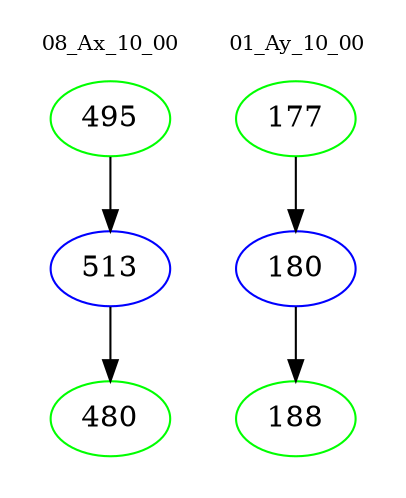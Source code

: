 digraph{
subgraph cluster_0 {
color = white
label = "08_Ax_10_00";
fontsize=10;
T0_495 [label="495", color="green"]
T0_495 -> T0_513 [color="black"]
T0_513 [label="513", color="blue"]
T0_513 -> T0_480 [color="black"]
T0_480 [label="480", color="green"]
}
subgraph cluster_1 {
color = white
label = "01_Ay_10_00";
fontsize=10;
T1_177 [label="177", color="green"]
T1_177 -> T1_180 [color="black"]
T1_180 [label="180", color="blue"]
T1_180 -> T1_188 [color="black"]
T1_188 [label="188", color="green"]
}
}
